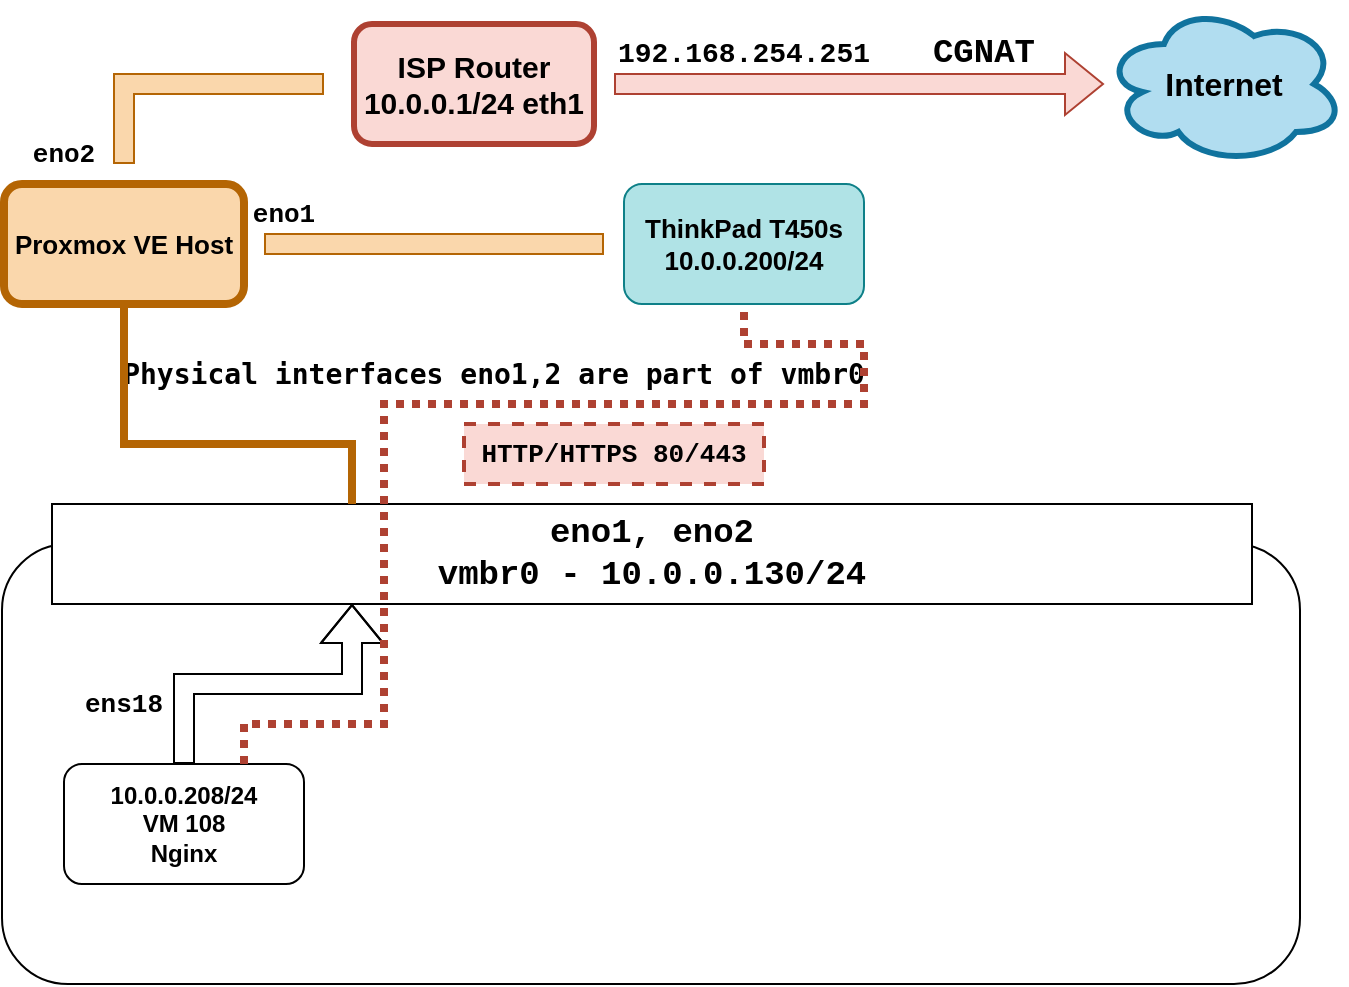 <mxfile version="27.0.6">
  <diagram name="Strona-1" id="SjAjPDqA4x-WWcE_UVlV">
    <mxGraphModel dx="988" dy="633" grid="1" gridSize="10" guides="1" tooltips="1" connect="1" arrows="1" fold="1" page="1" pageScale="1" pageWidth="827" pageHeight="1169" math="0" shadow="0">
      <root>
        <mxCell id="0" />
        <mxCell id="1" parent="0" />
        <mxCell id="PfSyRAKtlgNX0jLCFiTX-19" value="" style="rounded=1;whiteSpace=wrap;html=1;strokeWidth=1;" vertex="1" parent="1">
          <mxGeometry x="89" y="310" width="649" height="220" as="geometry" />
        </mxCell>
        <mxCell id="PfSyRAKtlgNX0jLCFiTX-1" value="&lt;font face=&quot;Helvetica&quot; style=&quot;font-size: 13px;&quot;&gt;&lt;b style=&quot;&quot;&gt;Proxmox VE Host&lt;/b&gt;&lt;/font&gt;" style="rounded=1;whiteSpace=wrap;html=1;fillColor=light-dark(#FAD7AC,#6C410C);strokeColor=light-dark(#B46504,#C98021);strokeWidth=4;" vertex="1" parent="1">
          <mxGeometry x="90" y="130" width="120" height="60" as="geometry" />
        </mxCell>
        <mxCell id="PfSyRAKtlgNX0jLCFiTX-3" value="&lt;div&gt;10.0.0.208/24&lt;/div&gt;VM 108&lt;div&gt;Nginx&lt;/div&gt;" style="rounded=1;whiteSpace=wrap;html=1;fontStyle=1;" vertex="1" parent="1">
          <mxGeometry x="120" y="420" width="120" height="60" as="geometry" />
        </mxCell>
        <mxCell id="PfSyRAKtlgNX0jLCFiTX-5" value="&lt;b&gt;&lt;font style=&quot;font-size: 16px;&quot;&gt;Internet&lt;/font&gt;&lt;/b&gt;" style="ellipse;shape=cloud;whiteSpace=wrap;html=1;fillColor=light-dark(#B1DDF0,#1D4C60);strokeColor=#10739e;strokeWidth=3;" vertex="1" parent="1">
          <mxGeometry x="640" y="40" width="120" height="80" as="geometry" />
        </mxCell>
        <mxCell id="PfSyRAKtlgNX0jLCFiTX-6" value="" style="shape=flexArrow;endArrow=none;html=1;rounded=0;fillColor=light-dark(#FAD7AC,#6C410C);strokeColor=light-dark(#B46504,#C98021);startFill=0;" edge="1" parent="1">
          <mxGeometry width="50" height="50" relative="1" as="geometry">
            <mxPoint x="150" y="120" as="sourcePoint" />
            <mxPoint x="250" y="80" as="targetPoint" />
            <Array as="points">
              <mxPoint x="150" y="80" />
            </Array>
          </mxGeometry>
        </mxCell>
        <mxCell id="PfSyRAKtlgNX0jLCFiTX-11" value="&lt;b&gt;&lt;font style=&quot;font-size: 15px;&quot;&gt;ISP Router&lt;/font&gt;&lt;/b&gt;&lt;div&gt;&lt;b&gt;&lt;font style=&quot;font-size: 15px;&quot;&gt;10.0.0.1/24 eth1&lt;/font&gt;&lt;/b&gt;&lt;/div&gt;" style="rounded=1;whiteSpace=wrap;html=1;fillColor=light-dark(#FAD9D5,#6C3B33);strokeColor=light-dark(#AE4132,#EC5247);strokeWidth=3;" vertex="1" parent="1">
          <mxGeometry x="265" y="50" width="120" height="60" as="geometry" />
        </mxCell>
        <mxCell id="PfSyRAKtlgNX0jLCFiTX-12" value="" style="shape=flexArrow;endArrow=classic;html=1;rounded=0;fillColor=light-dark(#FAD9D5,#6C3B33);strokeColor=light-dark(#AE4132,#EC5247);" edge="1" parent="1" target="PfSyRAKtlgNX0jLCFiTX-5">
          <mxGeometry width="50" height="50" relative="1" as="geometry">
            <mxPoint x="395" y="80" as="sourcePoint" />
            <mxPoint x="495" y="80" as="targetPoint" />
          </mxGeometry>
        </mxCell>
        <mxCell id="PfSyRAKtlgNX0jLCFiTX-14" value="&lt;div&gt;&lt;b&gt;&lt;font face=&quot;Courier New&quot; style=&quot;font-size: 17px;&quot;&gt;eno1, eno2&lt;/font&gt;&lt;/b&gt;&lt;/div&gt;&lt;b&gt;&lt;font face=&quot;Courier New&quot; style=&quot;font-size: 17px;&quot;&gt;vmbr0 - 10.0.0.130/24&lt;/font&gt;&lt;/b&gt;" style="rounded=0;whiteSpace=wrap;html=1;" vertex="1" parent="1">
          <mxGeometry x="114" y="290" width="600" height="50" as="geometry" />
        </mxCell>
        <mxCell id="PfSyRAKtlgNX0jLCFiTX-16" value="&lt;font face=&quot;Courier New&quot;&gt;&lt;span style=&quot;font-size: 13px;&quot;&gt;&lt;b&gt;eno2&lt;/b&gt;&lt;/span&gt;&lt;/font&gt;" style="text;html=1;align=center;verticalAlign=middle;whiteSpace=wrap;rounded=0;" vertex="1" parent="1">
          <mxGeometry x="90" y="100" width="60" height="30" as="geometry" />
        </mxCell>
        <mxCell id="PfSyRAKtlgNX0jLCFiTX-23" value="&lt;pre&gt;&lt;b&gt;&lt;font style=&quot;font-size: 14px;&quot;&gt;Physical interfaces eno1,2 are part of vmbr0&lt;/font&gt;&lt;/b&gt;&lt;/pre&gt;" style="text;html=1;align=center;verticalAlign=middle;whiteSpace=wrap;rounded=0;" vertex="1" parent="1">
          <mxGeometry x="180" y="210" width="310" height="30" as="geometry" />
        </mxCell>
        <mxCell id="PfSyRAKtlgNX0jLCFiTX-24" value="&lt;b&gt;&lt;font style=&quot;font-size: 13px;&quot;&gt;ThinkPad T450s&lt;/font&gt;&lt;/b&gt;&lt;div&gt;&lt;b&gt;&lt;font style=&quot;font-size: 13px;&quot;&gt;10.0.0.200/24&lt;/font&gt;&lt;/b&gt;&lt;/div&gt;" style="rounded=1;whiteSpace=wrap;html=1;fillColor=light-dark(#B0E3E6,#175358);strokeColor=#0e8088;" vertex="1" parent="1">
          <mxGeometry x="400" y="130" width="120" height="60" as="geometry" />
        </mxCell>
        <mxCell id="PfSyRAKtlgNX0jLCFiTX-26" value="" style="shape=flexArrow;endArrow=none;html=1;rounded=0;fillColor=light-dark(#FAD7AC,#6C410C);strokeColor=light-dark(#B46504,#C98021);startFill=0;" edge="1" parent="1">
          <mxGeometry width="50" height="50" relative="1" as="geometry">
            <mxPoint x="220" y="160" as="sourcePoint" />
            <mxPoint x="390" y="160" as="targetPoint" />
          </mxGeometry>
        </mxCell>
        <mxCell id="PfSyRAKtlgNX0jLCFiTX-27" value="&lt;b&gt;&lt;font style=&quot;font-size: 13px;&quot; face=&quot;Courier New&quot;&gt;eno1&lt;/font&gt;&lt;/b&gt;" style="text;html=1;align=center;verticalAlign=middle;whiteSpace=wrap;rounded=0;" vertex="1" parent="1">
          <mxGeometry x="200" y="130" width="60" height="30" as="geometry" />
        </mxCell>
        <mxCell id="PfSyRAKtlgNX0jLCFiTX-28" value="" style="endArrow=none;html=1;rounded=0;entryX=0.5;entryY=1;entryDx=0;entryDy=0;strokeWidth=4;fillColor=#fad7ac;strokeColor=light-dark(#B46504,#C98021);exitX=0.25;exitY=0;exitDx=0;exitDy=0;" edge="1" parent="1" source="PfSyRAKtlgNX0jLCFiTX-14" target="PfSyRAKtlgNX0jLCFiTX-1">
          <mxGeometry width="50" height="50" relative="1" as="geometry">
            <mxPoint x="150" y="256" as="sourcePoint" />
            <mxPoint x="430" y="340" as="targetPoint" />
            <Array as="points">
              <mxPoint x="264" y="260" />
              <mxPoint x="150" y="260" />
            </Array>
          </mxGeometry>
        </mxCell>
        <mxCell id="PfSyRAKtlgNX0jLCFiTX-29" value="" style="shape=flexArrow;endArrow=classic;html=1;rounded=0;entryX=0.25;entryY=1;entryDx=0;entryDy=0;exitX=0.5;exitY=0;exitDx=0;exitDy=0;" edge="1" parent="1" source="PfSyRAKtlgNX0jLCFiTX-3" target="PfSyRAKtlgNX0jLCFiTX-14">
          <mxGeometry width="50" height="50" relative="1" as="geometry">
            <mxPoint x="380" y="410" as="sourcePoint" />
            <mxPoint x="430" y="360" as="targetPoint" />
            <Array as="points">
              <mxPoint x="180" y="380" />
              <mxPoint x="264" y="380" />
            </Array>
          </mxGeometry>
        </mxCell>
        <mxCell id="PfSyRAKtlgNX0jLCFiTX-31" value="&lt;b&gt;&lt;font style=&quot;font-size: 13px;&quot; face=&quot;Courier New&quot;&gt;ens18&lt;/font&gt;&lt;/b&gt;" style="text;html=1;align=center;verticalAlign=middle;whiteSpace=wrap;rounded=0;" vertex="1" parent="1">
          <mxGeometry x="120" y="375" width="60" height="30" as="geometry" />
        </mxCell>
        <mxCell id="PfSyRAKtlgNX0jLCFiTX-32" value="" style="endArrow=none;dashed=1;html=1;rounded=0;fillColor=#fad9d5;strokeColor=light-dark(#AE4132,#EC5247);exitX=0.75;exitY=0;exitDx=0;exitDy=0;strokeWidth=4;entryX=0.5;entryY=1;entryDx=0;entryDy=0;dashPattern=1 1;" edge="1" parent="1" source="PfSyRAKtlgNX0jLCFiTX-3" target="PfSyRAKtlgNX0jLCFiTX-24">
          <mxGeometry width="50" height="50" relative="1" as="geometry">
            <mxPoint x="380" y="390" as="sourcePoint" />
            <mxPoint x="390" y="180" as="targetPoint" />
            <Array as="points">
              <mxPoint x="210" y="400" />
              <mxPoint x="280" y="400" />
              <mxPoint x="280" y="240" />
              <mxPoint x="520" y="240" />
              <mxPoint x="520" y="210" />
              <mxPoint x="460" y="210" />
            </Array>
          </mxGeometry>
        </mxCell>
        <mxCell id="PfSyRAKtlgNX0jLCFiTX-33" value="&lt;b&gt;&lt;font style=&quot;font-size: 13px;&quot; face=&quot;Courier New&quot;&gt;HTTP/HTTPS 80/443&lt;/font&gt;&lt;/b&gt;" style="text;html=1;align=center;verticalAlign=middle;whiteSpace=wrap;rounded=0;fillColor=light-dark(#FAD9D5,#6C3B33);strokeColor=light-dark(#AE4132,#EC5247);perimeterSpacing=0;dashed=1;strokeWidth=2;" vertex="1" parent="1">
          <mxGeometry x="320" y="250" width="150" height="30" as="geometry" />
        </mxCell>
        <mxCell id="PfSyRAKtlgNX0jLCFiTX-35" value="&lt;b&gt;&lt;font style=&quot;font-size: 17px;&quot; face=&quot;Courier New&quot;&gt;CGNAT&lt;/font&gt;&lt;/b&gt;" style="text;html=1;align=center;verticalAlign=middle;whiteSpace=wrap;rounded=0;" vertex="1" parent="1">
          <mxGeometry x="550" y="50" width="60" height="30" as="geometry" />
        </mxCell>
        <mxCell id="PfSyRAKtlgNX0jLCFiTX-37" value="&lt;font style=&quot;font-size: 14px;&quot; face=&quot;Courier New&quot;&gt;&lt;b style=&quot;&quot;&gt;192.168.254.251&lt;/b&gt;&lt;/font&gt;" style="text;html=1;align=center;verticalAlign=middle;whiteSpace=wrap;rounded=0;" vertex="1" parent="1">
          <mxGeometry x="430" y="50" width="60" height="30" as="geometry" />
        </mxCell>
      </root>
    </mxGraphModel>
  </diagram>
</mxfile>
